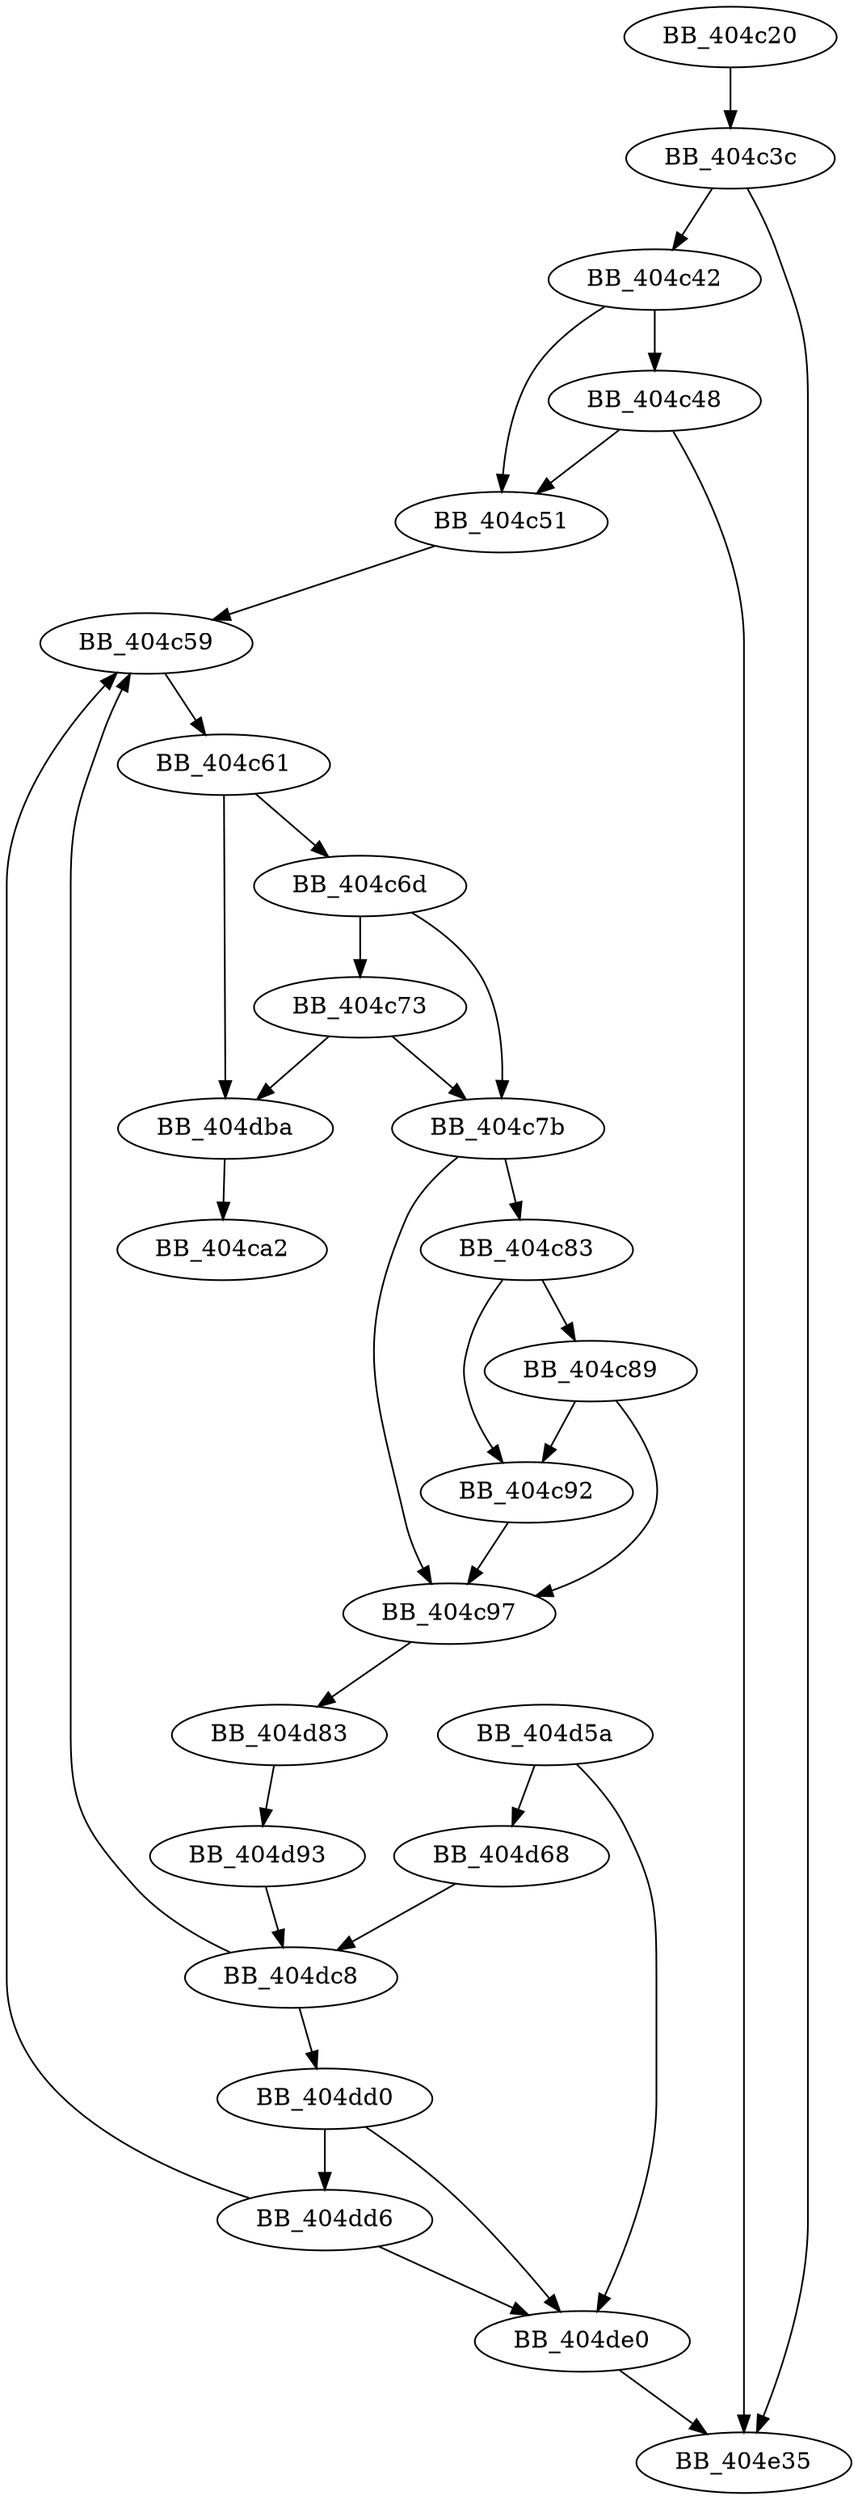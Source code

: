 DiGraph sub_404C20{
BB_404c20->BB_404c3c
BB_404c3c->BB_404c42
BB_404c3c->BB_404e35
BB_404c42->BB_404c48
BB_404c42->BB_404c51
BB_404c48->BB_404c51
BB_404c48->BB_404e35
BB_404c51->BB_404c59
BB_404c59->BB_404c61
BB_404c61->BB_404c6d
BB_404c61->BB_404dba
BB_404c6d->BB_404c73
BB_404c6d->BB_404c7b
BB_404c73->BB_404c7b
BB_404c73->BB_404dba
BB_404c7b->BB_404c83
BB_404c7b->BB_404c97
BB_404c83->BB_404c89
BB_404c83->BB_404c92
BB_404c89->BB_404c92
BB_404c89->BB_404c97
BB_404c92->BB_404c97
BB_404c97->BB_404d83
BB_404d5a->BB_404d68
BB_404d5a->BB_404de0
BB_404d68->BB_404dc8
BB_404d83->BB_404d93
BB_404d93->BB_404dc8
BB_404dba->BB_404ca2
BB_404dc8->BB_404c59
BB_404dc8->BB_404dd0
BB_404dd0->BB_404dd6
BB_404dd0->BB_404de0
BB_404dd6->BB_404c59
BB_404dd6->BB_404de0
BB_404de0->BB_404e35
}
